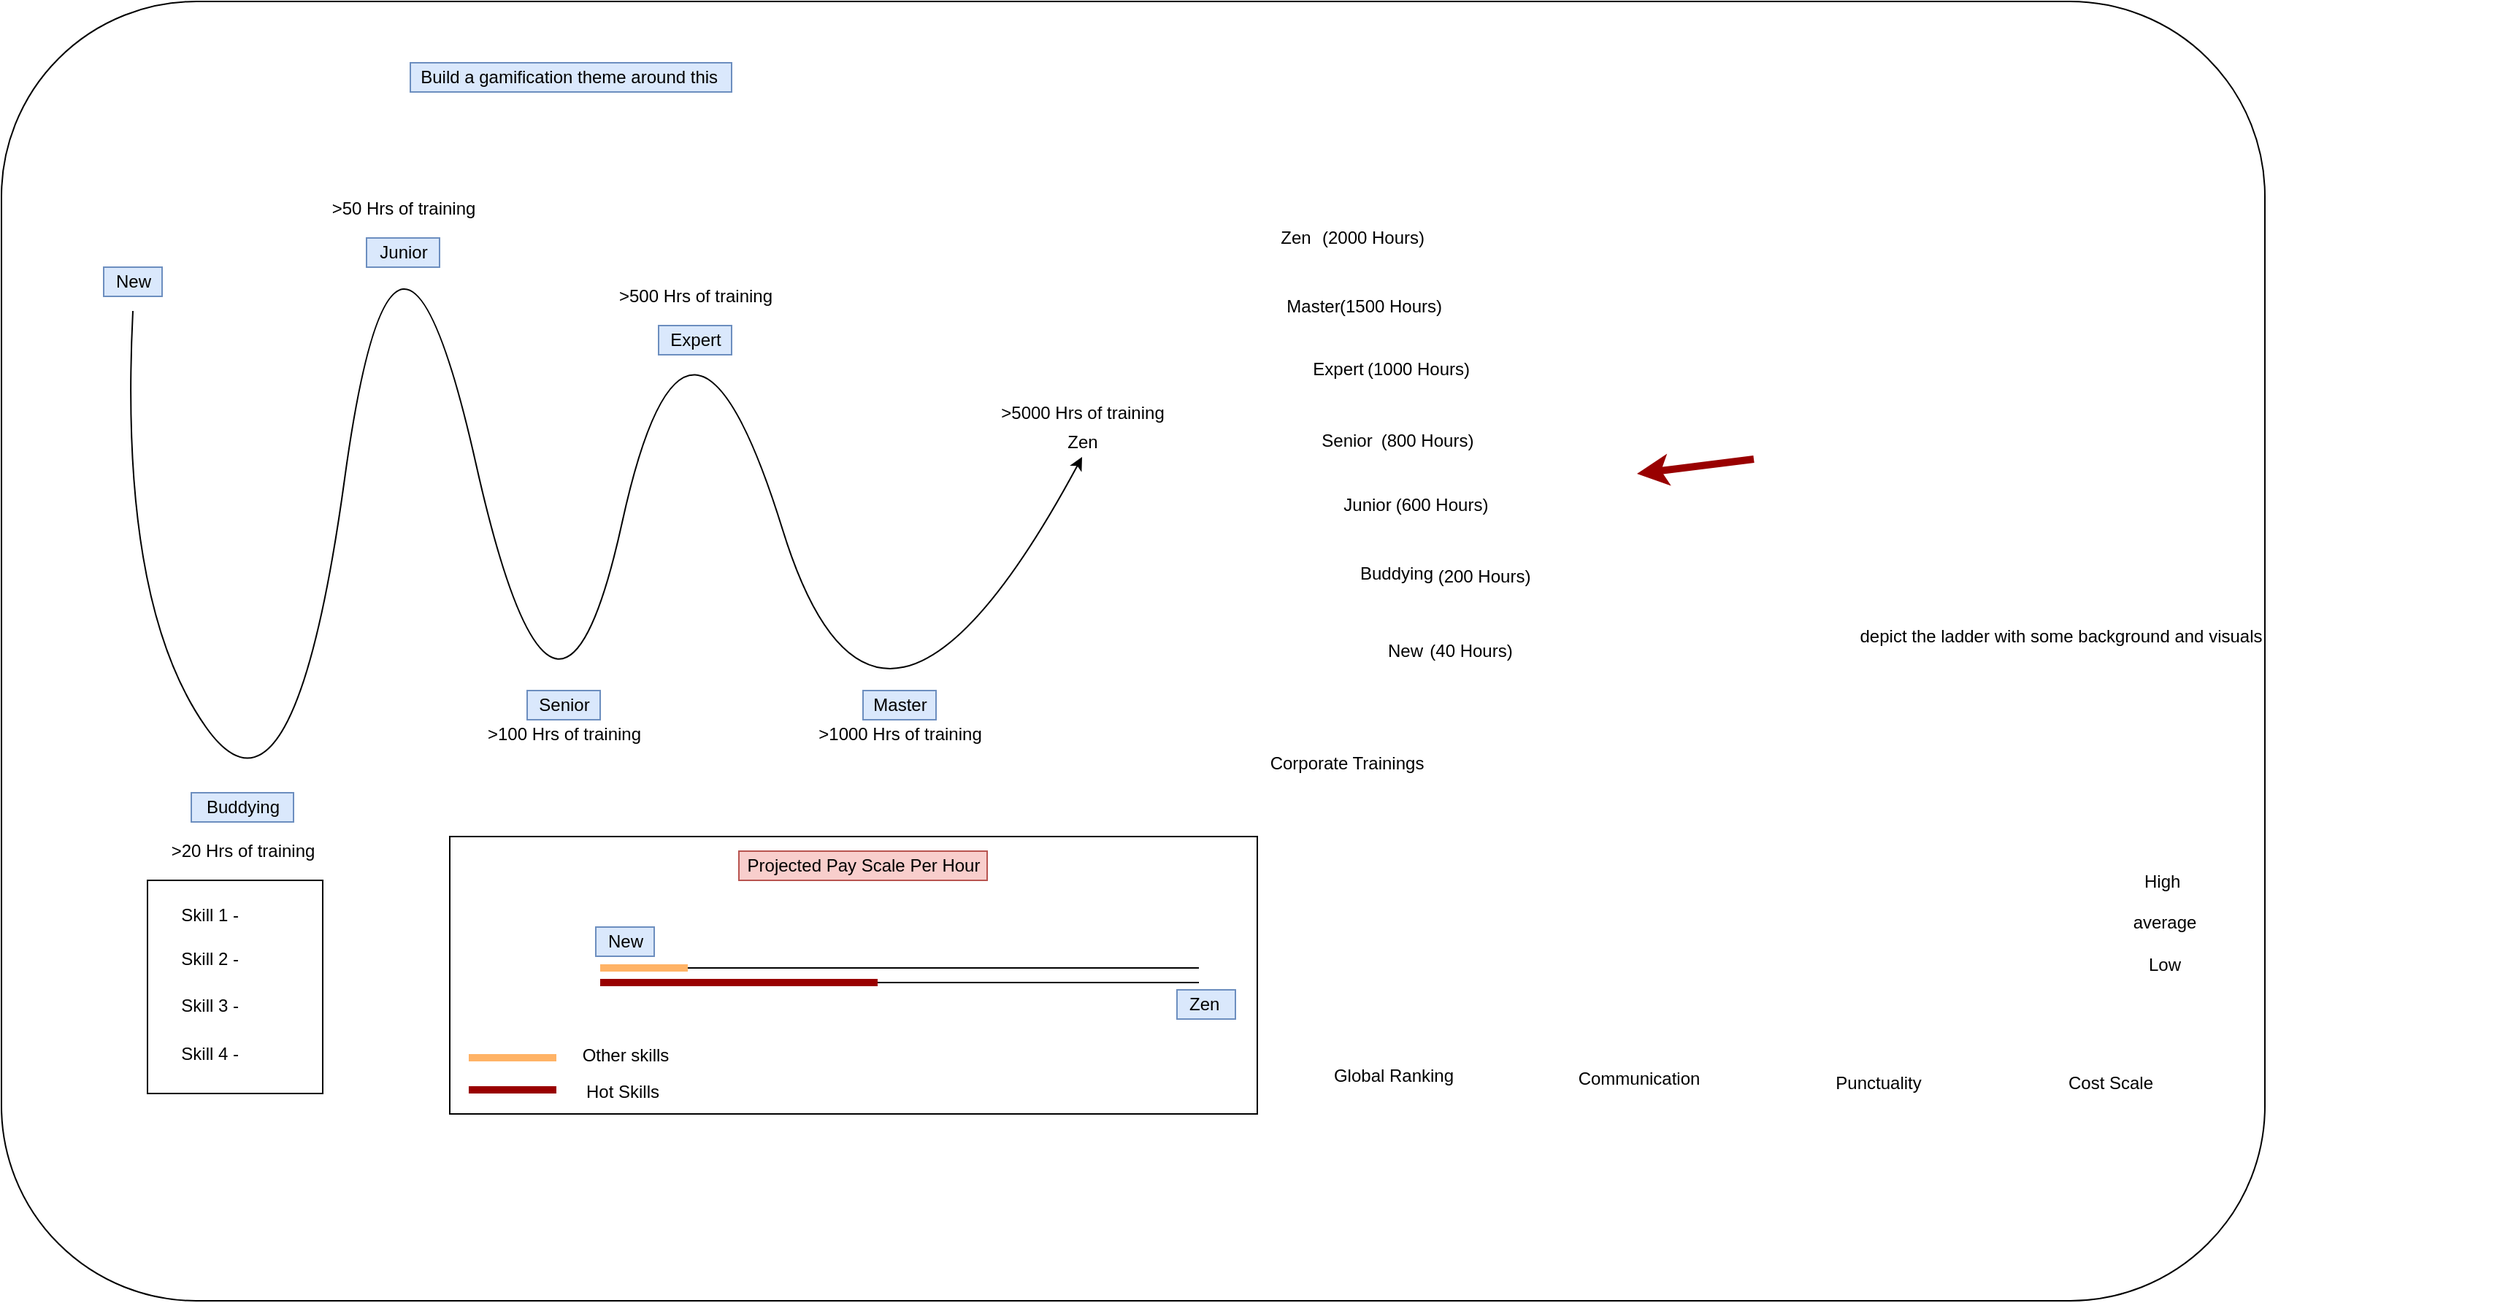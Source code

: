 <mxfile version="20.0.1" type="github">
  <diagram id="zgGv5PZFVaNnFa4y21QS" name="Page-1">
    <mxGraphModel dx="918" dy="1731" grid="1" gridSize="10" guides="1" tooltips="1" connect="1" arrows="1" fold="1" page="1" pageScale="1" pageWidth="827" pageHeight="1169" math="0" shadow="0">
      <root>
        <mxCell id="0" />
        <mxCell id="1" parent="0" />
        <mxCell id="-HQTTB2b0EMmUqcYQJpE-57" value="" style="rounded=1;whiteSpace=wrap;html=1;" vertex="1" parent="1">
          <mxGeometry y="-152" width="1550" height="890" as="geometry" />
        </mxCell>
        <mxCell id="-HQTTB2b0EMmUqcYQJpE-48" value="" style="rounded=0;whiteSpace=wrap;html=1;" vertex="1" parent="1">
          <mxGeometry x="307" y="420" width="553" height="190" as="geometry" />
        </mxCell>
        <mxCell id="-HQTTB2b0EMmUqcYQJpE-32" value="" style="rounded=0;whiteSpace=wrap;html=1;" vertex="1" parent="1">
          <mxGeometry x="100" y="450" width="120" height="146" as="geometry" />
        </mxCell>
        <mxCell id="-HQTTB2b0EMmUqcYQJpE-2" value="" style="curved=1;endArrow=classic;html=1;rounded=0;" edge="1" parent="1">
          <mxGeometry width="50" height="50" relative="1" as="geometry">
            <mxPoint x="90" y="60" as="sourcePoint" />
            <mxPoint x="740" y="160" as="targetPoint" />
            <Array as="points">
              <mxPoint x="80" y="260" />
              <mxPoint x="200" y="430" />
              <mxPoint x="270" y="-80" />
              <mxPoint x="380" y="410" />
              <mxPoint x="470" />
              <mxPoint x="600" y="420" />
            </Array>
          </mxGeometry>
        </mxCell>
        <mxCell id="-HQTTB2b0EMmUqcYQJpE-3" value="Zen" style="text;html=1;align=center;verticalAlign=middle;resizable=0;points=[];autosize=1;strokeColor=none;fillColor=none;" vertex="1" parent="1">
          <mxGeometry x="720" y="140" width="40" height="20" as="geometry" />
        </mxCell>
        <mxCell id="-HQTTB2b0EMmUqcYQJpE-4" value="New" style="text;html=1;align=center;verticalAlign=middle;resizable=0;points=[];autosize=1;strokeColor=#6c8ebf;fillColor=#dae8fc;" vertex="1" parent="1">
          <mxGeometry x="70" y="30" width="40" height="20" as="geometry" />
        </mxCell>
        <mxCell id="-HQTTB2b0EMmUqcYQJpE-5" value="Buddying" style="text;html=1;align=center;verticalAlign=middle;resizable=0;points=[];autosize=1;strokeColor=#6c8ebf;fillColor=#dae8fc;" vertex="1" parent="1">
          <mxGeometry x="130" y="390" width="70" height="20" as="geometry" />
        </mxCell>
        <mxCell id="-HQTTB2b0EMmUqcYQJpE-7" value="Junior" style="text;html=1;align=center;verticalAlign=middle;resizable=0;points=[];autosize=1;strokeColor=#6c8ebf;fillColor=#dae8fc;" vertex="1" parent="1">
          <mxGeometry x="250" y="10" width="50" height="20" as="geometry" />
        </mxCell>
        <mxCell id="-HQTTB2b0EMmUqcYQJpE-8" value="Senior" style="text;html=1;align=center;verticalAlign=middle;resizable=0;points=[];autosize=1;strokeColor=#6c8ebf;fillColor=#dae8fc;" vertex="1" parent="1">
          <mxGeometry x="360" y="320" width="50" height="20" as="geometry" />
        </mxCell>
        <mxCell id="-HQTTB2b0EMmUqcYQJpE-9" value="Expert" style="text;html=1;align=center;verticalAlign=middle;resizable=0;points=[];autosize=1;strokeColor=#6c8ebf;fillColor=#dae8fc;" vertex="1" parent="1">
          <mxGeometry x="450" y="70" width="50" height="20" as="geometry" />
        </mxCell>
        <mxCell id="-HQTTB2b0EMmUqcYQJpE-11" value="&amp;gt;20 Hrs of training" style="text;html=1;align=center;verticalAlign=middle;resizable=0;points=[];autosize=1;strokeColor=none;fillColor=none;" vertex="1" parent="1">
          <mxGeometry x="110" y="420" width="110" height="20" as="geometry" />
        </mxCell>
        <mxCell id="-HQTTB2b0EMmUqcYQJpE-12" value="&amp;gt;50 Hrs of training" style="text;html=1;align=center;verticalAlign=middle;resizable=0;points=[];autosize=1;strokeColor=none;fillColor=none;" vertex="1" parent="1">
          <mxGeometry x="220" y="-20" width="110" height="20" as="geometry" />
        </mxCell>
        <mxCell id="-HQTTB2b0EMmUqcYQJpE-13" value="&amp;gt;100 Hrs of training" style="text;html=1;align=center;verticalAlign=middle;resizable=0;points=[];autosize=1;strokeColor=none;fillColor=none;" vertex="1" parent="1">
          <mxGeometry x="325" y="340" width="120" height="20" as="geometry" />
        </mxCell>
        <mxCell id="-HQTTB2b0EMmUqcYQJpE-14" value="&amp;gt;500 Hrs of training" style="text;html=1;align=center;verticalAlign=middle;resizable=0;points=[];autosize=1;strokeColor=none;fillColor=none;" vertex="1" parent="1">
          <mxGeometry x="415" y="40" width="120" height="20" as="geometry" />
        </mxCell>
        <mxCell id="-HQTTB2b0EMmUqcYQJpE-15" value="&amp;gt;5000 Hrs of training" style="text;html=1;align=center;verticalAlign=middle;resizable=0;points=[];autosize=1;strokeColor=none;fillColor=none;" vertex="1" parent="1">
          <mxGeometry x="675" y="120" width="130" height="20" as="geometry" />
        </mxCell>
        <mxCell id="-HQTTB2b0EMmUqcYQJpE-16" value="Master" style="text;html=1;align=center;verticalAlign=middle;resizable=0;points=[];autosize=1;strokeColor=#6c8ebf;fillColor=#dae8fc;" vertex="1" parent="1">
          <mxGeometry x="590" y="320" width="50" height="20" as="geometry" />
        </mxCell>
        <mxCell id="-HQTTB2b0EMmUqcYQJpE-17" value="&amp;gt;1000 Hrs of training" style="text;html=1;align=center;verticalAlign=middle;resizable=0;points=[];autosize=1;strokeColor=none;fillColor=none;" vertex="1" parent="1">
          <mxGeometry x="550" y="340" width="130" height="20" as="geometry" />
        </mxCell>
        <mxCell id="-HQTTB2b0EMmUqcYQJpE-18" value="Skill 1 -&amp;nbsp;" style="text;html=1;align=center;verticalAlign=middle;resizable=0;points=[];autosize=1;strokeColor=none;fillColor=none;" vertex="1" parent="1">
          <mxGeometry x="114" y="464" width="60" height="20" as="geometry" />
        </mxCell>
        <mxCell id="-HQTTB2b0EMmUqcYQJpE-19" value="Skill 2 -&amp;nbsp;" style="text;html=1;align=center;verticalAlign=middle;resizable=0;points=[];autosize=1;strokeColor=none;fillColor=none;" vertex="1" parent="1">
          <mxGeometry x="114" y="494" width="60" height="20" as="geometry" />
        </mxCell>
        <mxCell id="-HQTTB2b0EMmUqcYQJpE-20" value="Skill 3 -&amp;nbsp;" style="text;html=1;align=center;verticalAlign=middle;resizable=0;points=[];autosize=1;strokeColor=none;fillColor=none;" vertex="1" parent="1">
          <mxGeometry x="114" y="526" width="60" height="20" as="geometry" />
        </mxCell>
        <mxCell id="-HQTTB2b0EMmUqcYQJpE-21" value="Skill 4 -&amp;nbsp;" style="text;html=1;align=center;verticalAlign=middle;resizable=0;points=[];autosize=1;strokeColor=none;fillColor=none;" vertex="1" parent="1">
          <mxGeometry x="114" y="558.5" width="60" height="20" as="geometry" />
        </mxCell>
        <mxCell id="-HQTTB2b0EMmUqcYQJpE-23" value="" style="shape=image;html=1;verticalAlign=top;verticalLabelPosition=bottom;labelBackgroundColor=#ffffff;imageAspect=0;image=https://cdn0.iconfinder.com/data/icons/phosphor-bold-vol-3-1/256/number-circle-one-duotone-128.png" vertex="1" parent="1">
          <mxGeometry x="167.5" y="465" width="23" height="23" as="geometry" />
        </mxCell>
        <mxCell id="-HQTTB2b0EMmUqcYQJpE-24" value="" style="shape=image;html=1;verticalAlign=top;verticalLabelPosition=bottom;labelBackgroundColor=#ffffff;imageAspect=0;aspect=fixed;image=https://cdn0.iconfinder.com/data/icons/phosphor-bold-vol-3-1/256/number-circle-two-duotone-128.png" vertex="1" parent="1">
          <mxGeometry x="167.5" y="496" width="23" height="23" as="geometry" />
        </mxCell>
        <mxCell id="-HQTTB2b0EMmUqcYQJpE-25" value="" style="shape=image;html=1;verticalAlign=top;verticalLabelPosition=bottom;labelBackgroundColor=#ffffff;imageAspect=0;image=https://cdn0.iconfinder.com/data/icons/phosphor-bold-vol-3-1/256/number-circle-three-duotone-128.png" vertex="1" parent="1">
          <mxGeometry x="167.5" y="526" width="23" height="23" as="geometry" />
        </mxCell>
        <mxCell id="-HQTTB2b0EMmUqcYQJpE-27" value="" style="shape=image;html=1;verticalAlign=top;verticalLabelPosition=bottom;labelBackgroundColor=#ffffff;imageAspect=0;aspect=fixed;image=https://cdn0.iconfinder.com/data/icons/phosphor-bold-vol-3-1/256/number-circle-four-duotone-128.png" vertex="1" parent="1">
          <mxGeometry x="167.5" y="557" width="23" height="23" as="geometry" />
        </mxCell>
        <mxCell id="-HQTTB2b0EMmUqcYQJpE-28" value="" style="shape=image;html=1;verticalAlign=top;verticalLabelPosition=bottom;labelBackgroundColor=#ffffff;imageAspect=0;image=https://cdn0.iconfinder.com/data/icons/phosphor-bold-vol-3-1/256/number-circle-one-duotone-128.png" vertex="1" parent="1">
          <mxGeometry x="70" y="138.5" width="23" height="23" as="geometry" />
        </mxCell>
        <mxCell id="-HQTTB2b0EMmUqcYQJpE-29" value="" style="shape=image;html=1;verticalAlign=top;verticalLabelPosition=bottom;labelBackgroundColor=#ffffff;imageAspect=0;aspect=fixed;image=https://cdn0.iconfinder.com/data/icons/phosphor-bold-vol-3-1/256/number-circle-two-duotone-128.png" vertex="1" parent="1">
          <mxGeometry x="220" y="250" width="23" height="23" as="geometry" />
        </mxCell>
        <mxCell id="-HQTTB2b0EMmUqcYQJpE-30" value="" style="shape=image;html=1;verticalAlign=top;verticalLabelPosition=bottom;labelBackgroundColor=#ffffff;imageAspect=0;image=https://cdn0.iconfinder.com/data/icons/phosphor-bold-vol-3-1/256/number-circle-three-duotone-128.png" vertex="1" parent="1">
          <mxGeometry x="427" y="180" width="23" height="23" as="geometry" />
        </mxCell>
        <mxCell id="-HQTTB2b0EMmUqcYQJpE-31" value="" style="shape=image;html=1;verticalAlign=top;verticalLabelPosition=bottom;labelBackgroundColor=#ffffff;imageAspect=0;aspect=fixed;image=https://cdn0.iconfinder.com/data/icons/phosphor-bold-vol-3-1/256/number-circle-four-duotone-128.png" vertex="1" parent="1">
          <mxGeometry x="130" y="310" width="23" height="23" as="geometry" />
        </mxCell>
        <mxCell id="-HQTTB2b0EMmUqcYQJpE-33" value="" style="shape=image;verticalLabelPosition=bottom;labelBackgroundColor=default;verticalAlign=top;aspect=fixed;imageAspect=0;image=https://www.freepnglogos.com/uploads/ladder-png/under-ladder-cliparts-download-clip-art-clip-art-clipart-library-11.png;rotation=0;" vertex="1" parent="1">
          <mxGeometry x="760" y="-60" width="216" height="430.34" as="geometry" />
        </mxCell>
        <mxCell id="-HQTTB2b0EMmUqcYQJpE-34" value="Corporate Trainings" style="text;html=1;align=center;verticalAlign=middle;resizable=0;points=[];autosize=1;strokeColor=none;fillColor=none;" vertex="1" parent="1">
          <mxGeometry x="861" y="360" width="120" height="20" as="geometry" />
        </mxCell>
        <mxCell id="-HQTTB2b0EMmUqcYQJpE-35" value="Master" style="text;html=1;align=center;verticalAlign=middle;resizable=0;points=[];autosize=1;strokeColor=none;fillColor=none;" vertex="1" parent="1">
          <mxGeometry x="873" y="47" width="50" height="20" as="geometry" />
        </mxCell>
        <mxCell id="-HQTTB2b0EMmUqcYQJpE-36" value="Expert" style="text;html=1;align=center;verticalAlign=middle;resizable=0;points=[];autosize=1;strokeColor=none;fillColor=none;" vertex="1" parent="1">
          <mxGeometry x="890" y="90" width="50" height="20" as="geometry" />
        </mxCell>
        <mxCell id="-HQTTB2b0EMmUqcYQJpE-37" value="New" style="text;html=1;align=center;verticalAlign=middle;resizable=0;points=[];autosize=1;strokeColor=none;fillColor=none;" vertex="1" parent="1">
          <mxGeometry x="941" y="283" width="40" height="20" as="geometry" />
        </mxCell>
        <mxCell id="-HQTTB2b0EMmUqcYQJpE-38" value="Buddying" style="text;html=1;align=center;verticalAlign=middle;resizable=0;points=[];autosize=1;strokeColor=none;fillColor=none;" vertex="1" parent="1">
          <mxGeometry x="920" y="230" width="70" height="20" as="geometry" />
        </mxCell>
        <mxCell id="-HQTTB2b0EMmUqcYQJpE-39" value="Junior" style="text;html=1;align=center;verticalAlign=middle;resizable=0;points=[];autosize=1;strokeColor=none;fillColor=none;" vertex="1" parent="1">
          <mxGeometry x="910" y="183" width="50" height="20" as="geometry" />
        </mxCell>
        <mxCell id="-HQTTB2b0EMmUqcYQJpE-40" value="Senior" style="text;html=1;align=center;verticalAlign=middle;resizable=0;points=[];autosize=1;strokeColor=none;fillColor=none;" vertex="1" parent="1">
          <mxGeometry x="896" y="138.5" width="50" height="20" as="geometry" />
        </mxCell>
        <mxCell id="-HQTTB2b0EMmUqcYQJpE-41" value="" style="endArrow=none;html=1;rounded=0;" edge="1" parent="1">
          <mxGeometry width="50" height="50" relative="1" as="geometry">
            <mxPoint x="410" y="510" as="sourcePoint" />
            <mxPoint x="820" y="510" as="targetPoint" />
          </mxGeometry>
        </mxCell>
        <mxCell id="-HQTTB2b0EMmUqcYQJpE-42" value="" style="endArrow=none;html=1;rounded=0;" edge="1" parent="1">
          <mxGeometry width="50" height="50" relative="1" as="geometry">
            <mxPoint x="410" y="520" as="sourcePoint" />
            <mxPoint x="820" y="520" as="targetPoint" />
          </mxGeometry>
        </mxCell>
        <mxCell id="-HQTTB2b0EMmUqcYQJpE-43" value="Projected Pay Scale&amp;nbsp;Per Hour" style="text;html=1;align=center;verticalAlign=middle;resizable=0;points=[];autosize=1;strokeColor=#b85450;fillColor=#f8cecc;" vertex="1" parent="1">
          <mxGeometry x="505" y="430" width="170" height="20" as="geometry" />
        </mxCell>
        <mxCell id="-HQTTB2b0EMmUqcYQJpE-44" value="" style="endArrow=none;html=1;rounded=0;strokeWidth=5;strokeColor=#FFB366;" edge="1" parent="1">
          <mxGeometry width="50" height="50" relative="1" as="geometry">
            <mxPoint x="410" y="510" as="sourcePoint" />
            <mxPoint x="470" y="510" as="targetPoint" />
          </mxGeometry>
        </mxCell>
        <mxCell id="-HQTTB2b0EMmUqcYQJpE-45" value="" style="endArrow=none;html=1;rounded=0;strokeWidth=5;strokeColor=#990000;" edge="1" parent="1">
          <mxGeometry width="50" height="50" relative="1" as="geometry">
            <mxPoint x="410" y="520" as="sourcePoint" />
            <mxPoint x="600" y="520" as="targetPoint" />
          </mxGeometry>
        </mxCell>
        <mxCell id="-HQTTB2b0EMmUqcYQJpE-46" value="Zen&amp;nbsp;" style="text;html=1;align=center;verticalAlign=middle;resizable=0;points=[];autosize=1;strokeColor=#6c8ebf;fillColor=#dae8fc;" vertex="1" parent="1">
          <mxGeometry x="805" y="525" width="40" height="20" as="geometry" />
        </mxCell>
        <mxCell id="-HQTTB2b0EMmUqcYQJpE-47" value="New" style="text;html=1;align=center;verticalAlign=middle;resizable=0;points=[];autosize=1;strokeColor=#6c8ebf;fillColor=#dae8fc;" vertex="1" parent="1">
          <mxGeometry x="407" y="482" width="40" height="20" as="geometry" />
        </mxCell>
        <mxCell id="-HQTTB2b0EMmUqcYQJpE-49" value="" style="endArrow=none;html=1;rounded=0;strokeWidth=5;strokeColor=#FFB366;" edge="1" parent="1">
          <mxGeometry width="50" height="50" relative="1" as="geometry">
            <mxPoint x="320" y="571.5" as="sourcePoint" />
            <mxPoint x="380" y="571.5" as="targetPoint" />
          </mxGeometry>
        </mxCell>
        <mxCell id="-HQTTB2b0EMmUqcYQJpE-50" value="" style="endArrow=none;html=1;rounded=0;strokeWidth=5;strokeColor=#990000;" edge="1" parent="1">
          <mxGeometry width="50" height="50" relative="1" as="geometry">
            <mxPoint x="320" y="593.5" as="sourcePoint" />
            <mxPoint x="380" y="593.5" as="targetPoint" />
          </mxGeometry>
        </mxCell>
        <mxCell id="-HQTTB2b0EMmUqcYQJpE-51" value="Other skills" style="text;html=1;align=center;verticalAlign=middle;resizable=0;points=[];autosize=1;strokeColor=none;fillColor=none;" vertex="1" parent="1">
          <mxGeometry x="392" y="560" width="70" height="20" as="geometry" />
        </mxCell>
        <mxCell id="-HQTTB2b0EMmUqcYQJpE-52" value="Hot Skills" style="text;html=1;align=center;verticalAlign=middle;resizable=0;points=[];autosize=1;strokeColor=none;fillColor=none;" vertex="1" parent="1">
          <mxGeometry x="390" y="585" width="70" height="20" as="geometry" />
        </mxCell>
        <mxCell id="-HQTTB2b0EMmUqcYQJpE-53" value="" style="shape=image;verticalLabelPosition=bottom;labelBackgroundColor=default;verticalAlign=top;aspect=fixed;imageAspect=0;image=https://img.freepik.com/free-vector/man-climbing-ladder-getting-top-reaching-goal_82574-9980.jpg;" vertex="1" parent="1">
          <mxGeometry x="1190" y="-29" width="520" height="302" as="geometry" />
        </mxCell>
        <mxCell id="-HQTTB2b0EMmUqcYQJpE-54" value="depict the ladder with some background and visuals" style="text;html=1;align=center;verticalAlign=middle;resizable=0;points=[];autosize=1;strokeColor=none;fillColor=none;" vertex="1" parent="1">
          <mxGeometry x="1265" y="273" width="290" height="20" as="geometry" />
        </mxCell>
        <mxCell id="-HQTTB2b0EMmUqcYQJpE-55" value="" style="endArrow=classic;html=1;rounded=0;strokeColor=#990000;strokeWidth=5;" edge="1" parent="1">
          <mxGeometry width="50" height="50" relative="1" as="geometry">
            <mxPoint x="1200" y="161.5" as="sourcePoint" />
            <mxPoint x="1120" y="171.5" as="targetPoint" />
          </mxGeometry>
        </mxCell>
        <mxCell id="-HQTTB2b0EMmUqcYQJpE-56" value="Build a gamification theme around this&amp;nbsp;" style="text;html=1;align=center;verticalAlign=middle;resizable=0;points=[];autosize=1;strokeColor=#6c8ebf;fillColor=#dae8fc;" vertex="1" parent="1">
          <mxGeometry x="280" y="-110" width="220" height="20" as="geometry" />
        </mxCell>
        <mxCell id="-HQTTB2b0EMmUqcYQJpE-58" value="" style="shape=image;html=1;verticalAlign=top;verticalLabelPosition=bottom;labelBackgroundColor=#ffffff;imageAspect=0;aspect=fixed;image=https://cdn2.iconfinder.com/data/icons/freecns-cumulus/32/519790-100_Pressure_Reading-128.png" vertex="1" parent="1">
          <mxGeometry x="896" y="452.5" width="128" height="128" as="geometry" />
        </mxCell>
        <mxCell id="-HQTTB2b0EMmUqcYQJpE-59" value="" style="shape=image;html=1;verticalAlign=top;verticalLabelPosition=bottom;labelBackgroundColor=#ffffff;imageAspect=0;aspect=fixed;image=https://cdn2.iconfinder.com/data/icons/freecns-cumulus/32/519790-100_Pressure_Reading-128.png" vertex="1" parent="1">
          <mxGeometry x="1057" y="447.5" width="128" height="128" as="geometry" />
        </mxCell>
        <mxCell id="-HQTTB2b0EMmUqcYQJpE-61" value="" style="shape=image;html=1;verticalAlign=top;verticalLabelPosition=bottom;labelBackgroundColor=#ffffff;imageAspect=0;aspect=fixed;image=https://cdn2.iconfinder.com/data/icons/freecns-cumulus/32/519790-100_Pressure_Reading-128.png" vertex="1" parent="1">
          <mxGeometry x="1220" y="452.5" width="128" height="128" as="geometry" />
        </mxCell>
        <mxCell id="-HQTTB2b0EMmUqcYQJpE-62" value="Global Ranking" style="text;html=1;align=center;verticalAlign=middle;resizable=0;points=[];autosize=1;strokeColor=none;fillColor=none;" vertex="1" parent="1">
          <mxGeometry x="903" y="573.5" width="100" height="20" as="geometry" />
        </mxCell>
        <mxCell id="-HQTTB2b0EMmUqcYQJpE-63" value="Communication" style="text;html=1;align=center;verticalAlign=middle;resizable=0;points=[];autosize=1;strokeColor=none;fillColor=none;" vertex="1" parent="1">
          <mxGeometry x="1071" y="575.5" width="100" height="20" as="geometry" />
        </mxCell>
        <mxCell id="-HQTTB2b0EMmUqcYQJpE-64" value="Punctuality" style="text;html=1;align=center;verticalAlign=middle;resizable=0;points=[];autosize=1;strokeColor=none;fillColor=none;" vertex="1" parent="1">
          <mxGeometry x="1250" y="578.5" width="70" height="20" as="geometry" />
        </mxCell>
        <mxCell id="-HQTTB2b0EMmUqcYQJpE-65" value="" style="shape=image;html=1;verticalAlign=top;verticalLabelPosition=bottom;labelBackgroundColor=#ffffff;imageAspect=0;aspect=fixed;image=https://cdn1.iconfinder.com/data/icons/hawcons/32/700238-icon-68-thermometer-quarter-128.png" vertex="1" parent="1">
          <mxGeometry x="1380" y="432" width="128" height="128" as="geometry" />
        </mxCell>
        <mxCell id="-HQTTB2b0EMmUqcYQJpE-66" value="Cost Scale" style="text;html=1;align=center;verticalAlign=middle;resizable=0;points=[];autosize=1;strokeColor=none;fillColor=none;" vertex="1" parent="1">
          <mxGeometry x="1409" y="578.5" width="70" height="20" as="geometry" />
        </mxCell>
        <mxCell id="-HQTTB2b0EMmUqcYQJpE-67" value="High&amp;nbsp;&lt;br&gt;&lt;br&gt;average&lt;br&gt;&lt;br&gt;Low" style="text;html=1;align=center;verticalAlign=middle;resizable=0;points=[];autosize=1;strokeColor=none;fillColor=none;" vertex="1" parent="1">
          <mxGeometry x="1451" y="438.5" width="60" height="80" as="geometry" />
        </mxCell>
        <mxCell id="-HQTTB2b0EMmUqcYQJpE-68" value="(40 Hours)" style="text;html=1;align=center;verticalAlign=middle;resizable=0;points=[];autosize=1;strokeColor=none;fillColor=none;" vertex="1" parent="1">
          <mxGeometry x="971" y="283" width="70" height="20" as="geometry" />
        </mxCell>
        <mxCell id="-HQTTB2b0EMmUqcYQJpE-69" value="(200 Hours)" style="text;html=1;align=center;verticalAlign=middle;resizable=0;points=[];autosize=1;strokeColor=none;fillColor=none;" vertex="1" parent="1">
          <mxGeometry x="975" y="232" width="80" height="20" as="geometry" />
        </mxCell>
        <mxCell id="-HQTTB2b0EMmUqcYQJpE-70" value="(600 Hours)" style="text;html=1;align=center;verticalAlign=middle;resizable=0;points=[];autosize=1;strokeColor=none;fillColor=none;" vertex="1" parent="1">
          <mxGeometry x="946" y="183" width="80" height="20" as="geometry" />
        </mxCell>
        <mxCell id="-HQTTB2b0EMmUqcYQJpE-71" value="(800 Hours)" style="text;html=1;align=center;verticalAlign=middle;resizable=0;points=[];autosize=1;strokeColor=none;fillColor=none;" vertex="1" parent="1">
          <mxGeometry x="936" y="139" width="80" height="20" as="geometry" />
        </mxCell>
        <mxCell id="-HQTTB2b0EMmUqcYQJpE-72" value="(1000 Hours)" style="text;html=1;align=center;verticalAlign=middle;resizable=0;points=[];autosize=1;strokeColor=none;fillColor=none;" vertex="1" parent="1">
          <mxGeometry x="925" y="90" width="90" height="20" as="geometry" />
        </mxCell>
        <mxCell id="-HQTTB2b0EMmUqcYQJpE-73" value="(1500 Hours)" style="text;html=1;align=center;verticalAlign=middle;resizable=0;points=[];autosize=1;strokeColor=none;fillColor=none;" vertex="1" parent="1">
          <mxGeometry x="906" y="47" width="90" height="20" as="geometry" />
        </mxCell>
        <mxCell id="-HQTTB2b0EMmUqcYQJpE-74" value="Zen" style="text;html=1;align=center;verticalAlign=middle;resizable=0;points=[];autosize=1;strokeColor=none;fillColor=none;" vertex="1" parent="1">
          <mxGeometry x="866" width="40" height="20" as="geometry" />
        </mxCell>
        <mxCell id="-HQTTB2b0EMmUqcYQJpE-75" value="(2000 Hours)" style="text;html=1;align=center;verticalAlign=middle;resizable=0;points=[];autosize=1;strokeColor=none;fillColor=none;" vertex="1" parent="1">
          <mxGeometry x="894" width="90" height="20" as="geometry" />
        </mxCell>
      </root>
    </mxGraphModel>
  </diagram>
</mxfile>
